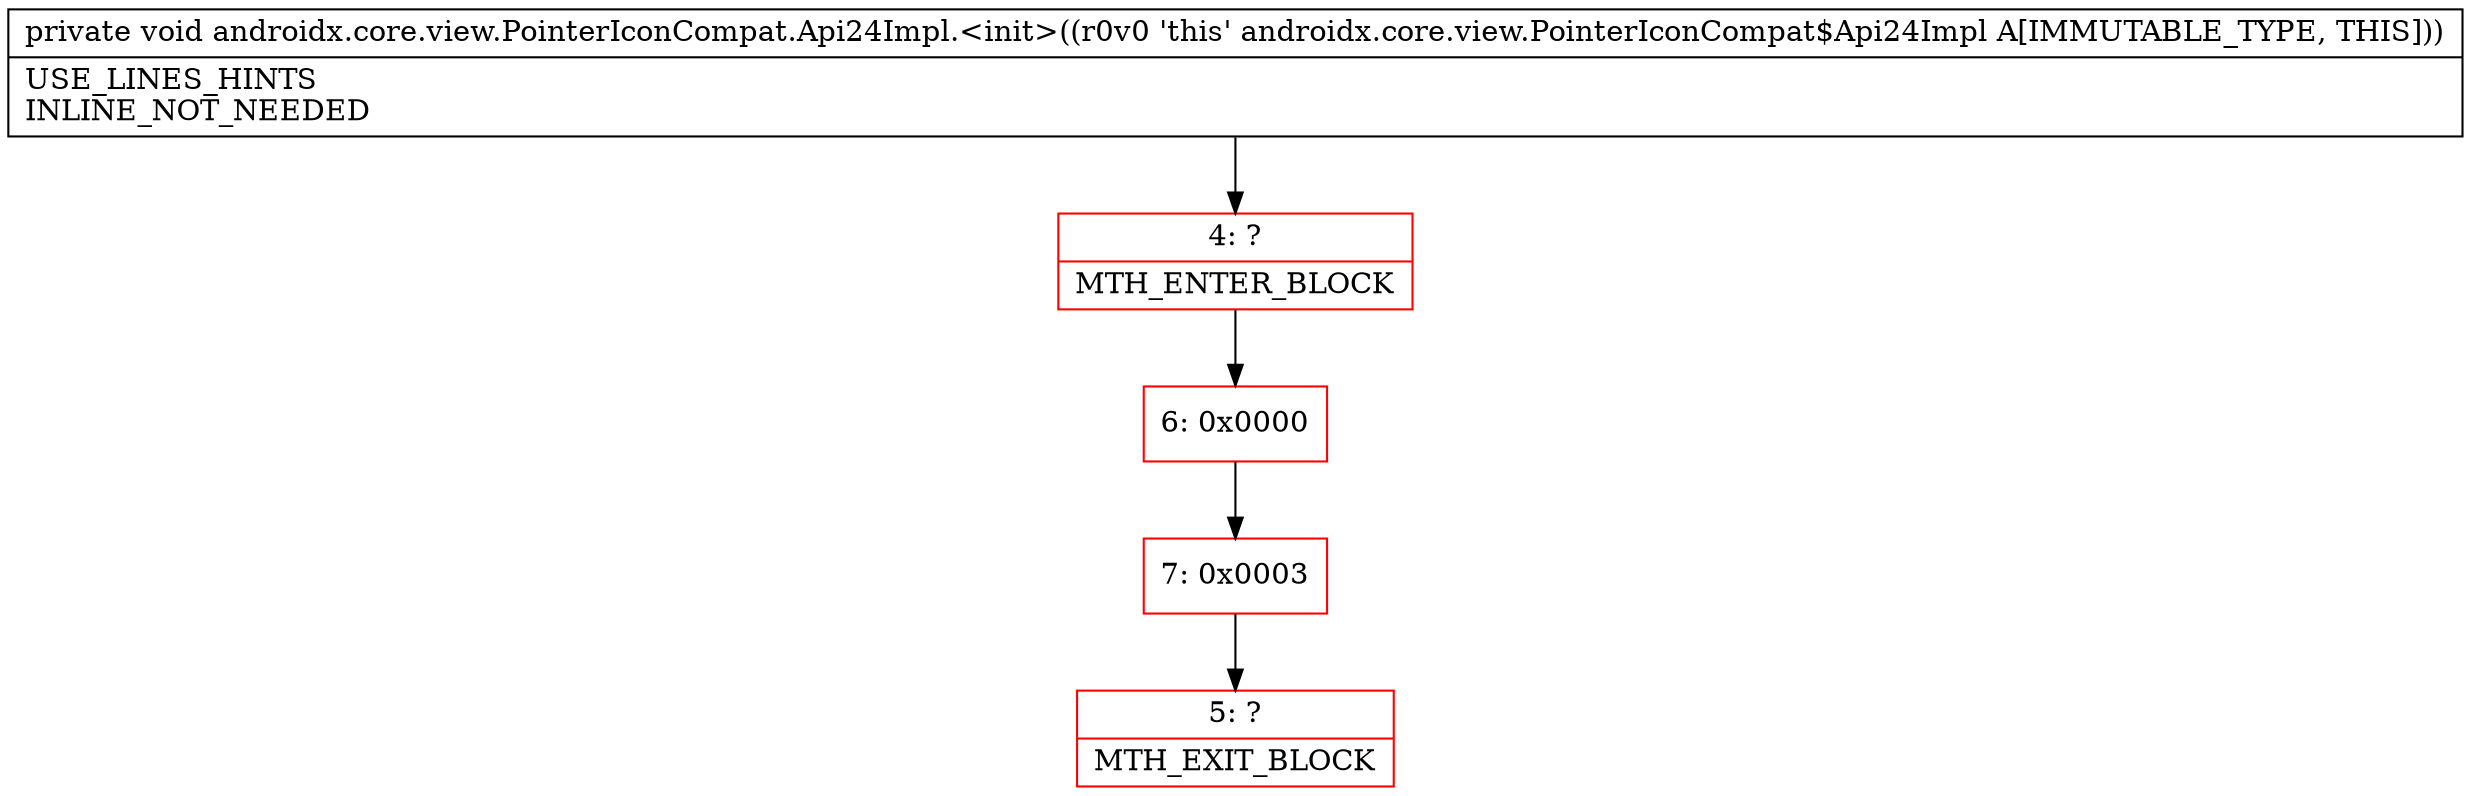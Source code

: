 digraph "CFG forandroidx.core.view.PointerIconCompat.Api24Impl.\<init\>()V" {
subgraph cluster_Region_148474430 {
label = "R(0)";
node [shape=record,color=blue];
}
Node_4 [shape=record,color=red,label="{4\:\ ?|MTH_ENTER_BLOCK\l}"];
Node_6 [shape=record,color=red,label="{6\:\ 0x0000}"];
Node_7 [shape=record,color=red,label="{7\:\ 0x0003}"];
Node_5 [shape=record,color=red,label="{5\:\ ?|MTH_EXIT_BLOCK\l}"];
MethodNode[shape=record,label="{private void androidx.core.view.PointerIconCompat.Api24Impl.\<init\>((r0v0 'this' androidx.core.view.PointerIconCompat$Api24Impl A[IMMUTABLE_TYPE, THIS]))  | USE_LINES_HINTS\lINLINE_NOT_NEEDED\l}"];
MethodNode -> Node_4;Node_4 -> Node_6;
Node_6 -> Node_7;
Node_7 -> Node_5;
}

